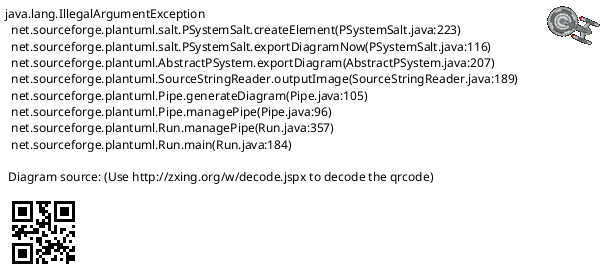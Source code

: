 @startsalt (id=inventory)
title Inventory

'scale 2
'skinparam backgroundColor white
' ITxPT Inventory, verison 2.3.0
' Status: workdoc, version 0.1
'{
'{T
.

' inventory
+ inventory | TOP LEVEL TOPIC FOR INVENTORY
++ **connections** | MQTT CONNECTION INVENTORY
+++ [client_id] | MQTT CONNECTION CLIENT ID
++++ info | CONNECTION INFORMATION | true | 0 | ?
++++ status | CLIENT CONNECTION STATUS | true | 1 | ?
++++ will | LAST WILL INFORMATION | true | 1 | ?

++ **providers** | PROVIDER INVENTORY
+++ [provider_name] | PROVIDER NAME
++++ info | PROVIDER INFORMATION | true | 0 | ?
++++ xstatus | STATUS OF PROVIDED SERVICE | true | 0 | ?
++++ xdecode | HOW TO DECODE SSTATUS | true | 0 | ?
++++ heartbeat | APPLICATION HEARTBEAT
+++++ relative | RELATIVE APPLICATION HEARTBEAT | true | 0 | ?
+++++ absolute | ABSOLUTE APPLICATION HEARTBEAT | true | 0 | ?

++ **module**
+++ [mdns_name] | THE ANNOUNCED mDNS/DNS-SD NAME
++++ info | JSON REPRESENTATION OF TxT KEYS | true | 0 | ?
++++ status | A "nonNegativeInteger" FROM TxT KEY "status" | true | 0 | ?
++++ xstatus | JSON REPRESENTATION OF TxT KEY "xstatus" | true | 0 | ?
++++ xdecode | JSON REPRESENTATION OF HOW TO DECODE "xstatus" | true | 0 | ?


'}
'}
@endsalt
